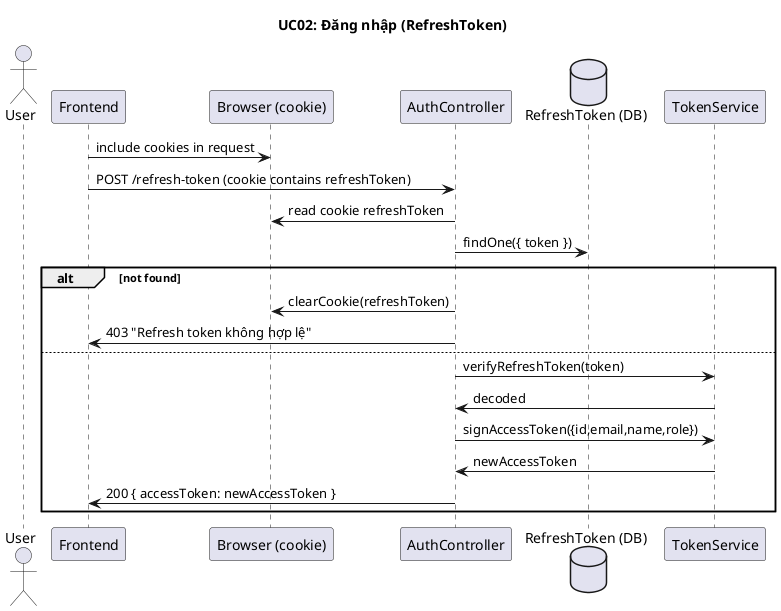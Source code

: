 @startuml

title UC02: Đăng nhập (RefreshToken)

actor User
participant Frontend
participant Browser as "Browser (cookie)"
participant AuthController as "AuthController"
database RefreshTokenDB as "RefreshToken (DB)"
participant TokenService as "TokenService"

Frontend -> Browser: include cookies in request
Frontend -> AuthController: POST /refresh-token (cookie contains refreshToken)
AuthController -> Browser: read cookie refreshToken
AuthController -> RefreshTokenDB: findOne({ token })
alt not found
  AuthController -> Browser: clearCookie(refreshToken)
  AuthController -> Frontend: 403 "Refresh token không hợp lệ"
else
  AuthController -> TokenService: verifyRefreshToken(token)
  TokenService -> AuthController: decoded
  AuthController -> TokenService: signAccessToken({id,email,name,role})
  TokenService -> AuthController: newAccessToken
  AuthController -> Frontend: 200 { accessToken: newAccessToken }
end
@enduml

